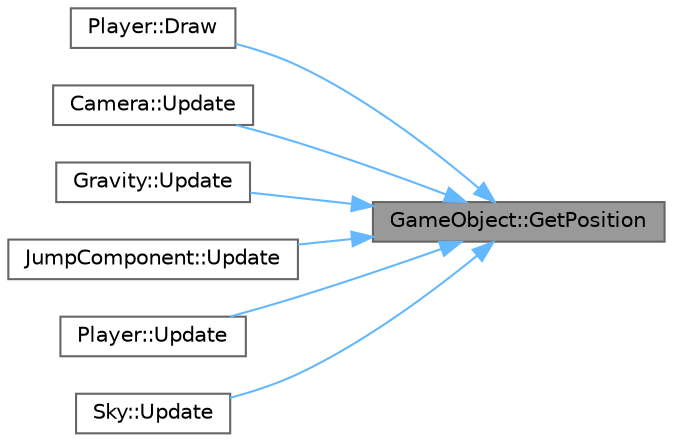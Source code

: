 digraph "GameObject::GetPosition"
{
 // LATEX_PDF_SIZE
  bgcolor="transparent";
  edge [fontname=Helvetica,fontsize=10,labelfontname=Helvetica,labelfontsize=10];
  node [fontname=Helvetica,fontsize=10,shape=box,height=0.2,width=0.4];
  rankdir="RL";
  Node1 [id="Node000001",label="GameObject::GetPosition",height=0.2,width=0.4,color="gray40", fillcolor="grey60", style="filled", fontcolor="black",tooltip="オブジェクトの位置を取得します。"];
  Node1 -> Node2 [id="edge7_Node000001_Node000002",dir="back",color="steelblue1",style="solid",tooltip=" "];
  Node2 [id="Node000002",label="Player::Draw",height=0.2,width=0.4,color="grey40", fillcolor="white", style="filled",URL="$class_player.html#a5b60ad157bb1e8debca89ed6903ca2a4",tooltip="プレイヤーオブジェクトの描画処理を行います。"];
  Node1 -> Node3 [id="edge8_Node000001_Node000003",dir="back",color="steelblue1",style="solid",tooltip=" "];
  Node3 [id="Node000003",label="Camera::Update",height=0.2,width=0.4,color="grey40", fillcolor="white", style="filled",URL="$class_camera.html#a4a596a3ea1fdc7d244ba4268031a360b",tooltip="Cameraクラスの更新処理を行います。"];
  Node1 -> Node4 [id="edge9_Node000001_Node000004",dir="back",color="steelblue1",style="solid",tooltip=" "];
  Node4 [id="Node000004",label="Gravity::Update",height=0.2,width=0.4,color="grey40", fillcolor="white", style="filled",URL="$class_gravity.html#a52bd23d2918e05f44239e2ff97dadd02",tooltip="重力の影響を更新する関数"];
  Node1 -> Node5 [id="edge10_Node000001_Node000005",dir="back",color="steelblue1",style="solid",tooltip=" "];
  Node5 [id="Node000005",label="JumpComponent::Update",height=0.2,width=0.4,color="grey40", fillcolor="white", style="filled",URL="$class_jump_component.html#a2c49f52d398b6b306e3e58e7d7b9d696",tooltip="更新関数"];
  Node1 -> Node6 [id="edge11_Node000001_Node000006",dir="back",color="steelblue1",style="solid",tooltip=" "];
  Node6 [id="Node000006",label="Player::Update",height=0.2,width=0.4,color="grey40", fillcolor="white", style="filled",URL="$class_player.html#a5e17be3418fa0ac0192c05efaf3dc8bd",tooltip="プレイヤーオブジェクトの更新処理を行います。"];
  Node1 -> Node7 [id="edge12_Node000001_Node000007",dir="back",color="steelblue1",style="solid",tooltip=" "];
  Node7 [id="Node000007",label="Sky::Update",height=0.2,width=0.4,color="grey40", fillcolor="white", style="filled",URL="$class_sky.html#a7a3bf849e18ca78de47e24c8e7587edb",tooltip="オブジェクトの更新処理を行います。"];
}
